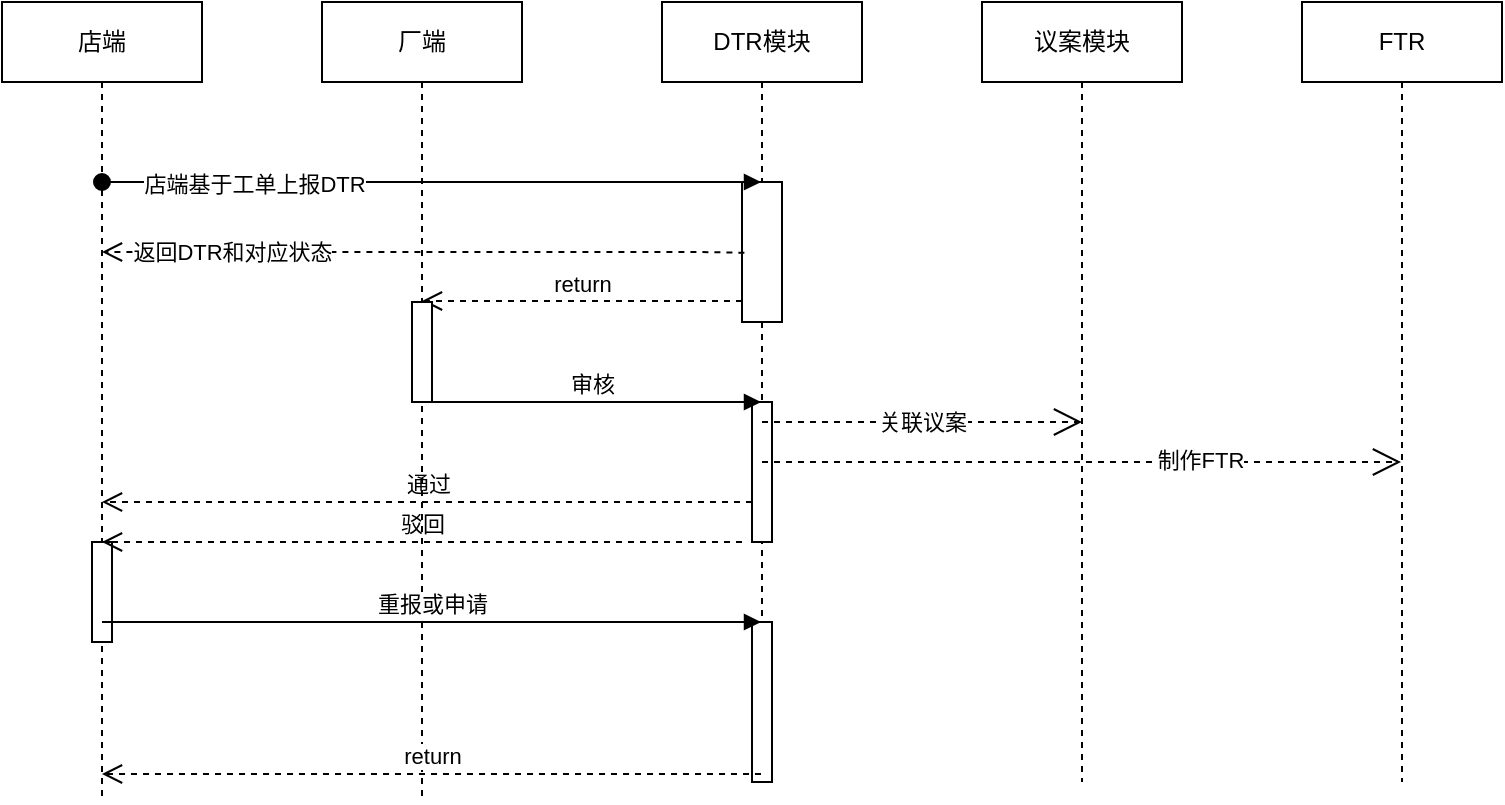 <mxfile version="16.0.0" type="github">
  <diagram id="UXoUPtAeHOVSdncbpQZQ" name="Page-1">
    <mxGraphModel dx="1038" dy="579" grid="1" gridSize="10" guides="1" tooltips="1" connect="1" arrows="1" fold="1" page="1" pageScale="1" pageWidth="827" pageHeight="1169" math="0" shadow="0">
      <root>
        <mxCell id="0" />
        <mxCell id="1" parent="0" />
        <mxCell id="PIPFyShP-Cy4KktQ9gSj-2" value="店端" style="shape=umlLifeline;perimeter=lifelinePerimeter;whiteSpace=wrap;html=1;container=1;collapsible=0;recursiveResize=0;outlineConnect=0;" vertex="1" parent="1">
          <mxGeometry x="110" y="580" width="100" height="400" as="geometry" />
        </mxCell>
        <mxCell id="PIPFyShP-Cy4KktQ9gSj-46" value="" style="html=1;points=[];perimeter=orthogonalPerimeter;" vertex="1" parent="PIPFyShP-Cy4KktQ9gSj-2">
          <mxGeometry x="45" y="270" width="10" height="50" as="geometry" />
        </mxCell>
        <mxCell id="PIPFyShP-Cy4KktQ9gSj-3" value="议案模块" style="shape=umlLifeline;perimeter=lifelinePerimeter;whiteSpace=wrap;html=1;container=1;collapsible=0;recursiveResize=0;outlineConnect=0;" vertex="1" parent="1">
          <mxGeometry x="600" y="580" width="100" height="390" as="geometry" />
        </mxCell>
        <mxCell id="PIPFyShP-Cy4KktQ9gSj-4" value="DTR模块" style="shape=umlLifeline;perimeter=lifelinePerimeter;whiteSpace=wrap;html=1;container=1;collapsible=0;recursiveResize=0;outlineConnect=0;" vertex="1" parent="1">
          <mxGeometry x="440" y="580" width="100" height="390" as="geometry" />
        </mxCell>
        <mxCell id="PIPFyShP-Cy4KktQ9gSj-7" value="" style="html=1;points=[];perimeter=orthogonalPerimeter;" vertex="1" parent="PIPFyShP-Cy4KktQ9gSj-4">
          <mxGeometry x="40" y="90" width="20" height="70" as="geometry" />
        </mxCell>
        <mxCell id="PIPFyShP-Cy4KktQ9gSj-25" value="" style="html=1;points=[];perimeter=orthogonalPerimeter;" vertex="1" parent="PIPFyShP-Cy4KktQ9gSj-4">
          <mxGeometry x="45" y="200" width="10" height="70" as="geometry" />
        </mxCell>
        <mxCell id="PIPFyShP-Cy4KktQ9gSj-42" value="通过" style="html=1;verticalAlign=bottom;endArrow=open;dashed=1;endSize=8;rounded=0;" edge="1" parent="PIPFyShP-Cy4KktQ9gSj-4" target="PIPFyShP-Cy4KktQ9gSj-2">
          <mxGeometry relative="1" as="geometry">
            <mxPoint x="45" y="250" as="sourcePoint" />
            <mxPoint x="-35" y="250" as="targetPoint" />
          </mxGeometry>
        </mxCell>
        <mxCell id="PIPFyShP-Cy4KktQ9gSj-44" value="驳回" style="html=1;verticalAlign=bottom;endArrow=open;dashed=1;endSize=8;rounded=0;" edge="1" parent="PIPFyShP-Cy4KktQ9gSj-4" target="PIPFyShP-Cy4KktQ9gSj-2">
          <mxGeometry relative="1" as="geometry">
            <mxPoint x="40" y="270" as="sourcePoint" />
            <mxPoint x="-40" y="270" as="targetPoint" />
          </mxGeometry>
        </mxCell>
        <mxCell id="PIPFyShP-Cy4KktQ9gSj-47" value="" style="html=1;points=[];perimeter=orthogonalPerimeter;" vertex="1" parent="PIPFyShP-Cy4KktQ9gSj-4">
          <mxGeometry x="45" y="310" width="10" height="80" as="geometry" />
        </mxCell>
        <mxCell id="PIPFyShP-Cy4KktQ9gSj-5" value="厂端" style="shape=umlLifeline;perimeter=lifelinePerimeter;whiteSpace=wrap;html=1;container=1;collapsible=0;recursiveResize=0;outlineConnect=0;" vertex="1" parent="1">
          <mxGeometry x="270" y="580" width="100" height="400" as="geometry" />
        </mxCell>
        <mxCell id="PIPFyShP-Cy4KktQ9gSj-22" value="return" style="html=1;verticalAlign=bottom;endArrow=open;dashed=1;endSize=8;rounded=0;exitX=0;exitY=0.85;exitDx=0;exitDy=0;exitPerimeter=0;" edge="1" parent="PIPFyShP-Cy4KktQ9gSj-5" source="PIPFyShP-Cy4KktQ9gSj-7">
          <mxGeometry relative="1" as="geometry">
            <mxPoint x="130" y="149.5" as="sourcePoint" />
            <mxPoint x="50" y="149.5" as="targetPoint" />
          </mxGeometry>
        </mxCell>
        <mxCell id="PIPFyShP-Cy4KktQ9gSj-23" value="" style="html=1;points=[];perimeter=orthogonalPerimeter;" vertex="1" parent="PIPFyShP-Cy4KktQ9gSj-5">
          <mxGeometry x="45" y="150" width="10" height="50" as="geometry" />
        </mxCell>
        <mxCell id="PIPFyShP-Cy4KktQ9gSj-6" value="FTR" style="shape=umlLifeline;perimeter=lifelinePerimeter;whiteSpace=wrap;html=1;container=1;collapsible=0;recursiveResize=0;outlineConnect=0;" vertex="1" parent="1">
          <mxGeometry x="760" y="580" width="100" height="390" as="geometry" />
        </mxCell>
        <mxCell id="PIPFyShP-Cy4KktQ9gSj-8" value="" style="html=1;verticalAlign=bottom;startArrow=oval;endArrow=block;startSize=8;rounded=0;" edge="1" target="PIPFyShP-Cy4KktQ9gSj-4" parent="1">
          <mxGeometry relative="1" as="geometry">
            <mxPoint x="160" y="670" as="sourcePoint" />
          </mxGeometry>
        </mxCell>
        <mxCell id="PIPFyShP-Cy4KktQ9gSj-10" value="店端基于工单上报DTR" style="edgeLabel;html=1;align=center;verticalAlign=middle;resizable=0;points=[];" vertex="1" connectable="0" parent="PIPFyShP-Cy4KktQ9gSj-8">
          <mxGeometry x="-0.54" y="-1" relative="1" as="geometry">
            <mxPoint as="offset" />
          </mxGeometry>
        </mxCell>
        <mxCell id="PIPFyShP-Cy4KktQ9gSj-14" value="" style="html=1;verticalAlign=bottom;endArrow=open;dashed=1;endSize=8;rounded=0;exitX=0.06;exitY=0.506;exitDx=0;exitDy=0;exitPerimeter=0;" edge="1" parent="1" source="PIPFyShP-Cy4KktQ9gSj-7" target="PIPFyShP-Cy4KktQ9gSj-2">
          <mxGeometry relative="1" as="geometry">
            <mxPoint x="480" y="710" as="sourcePoint" />
            <mxPoint x="400" y="710" as="targetPoint" />
            <Array as="points">
              <mxPoint x="460" y="705" />
              <mxPoint x="390" y="705" />
              <mxPoint x="310" y="705" />
            </Array>
          </mxGeometry>
        </mxCell>
        <mxCell id="PIPFyShP-Cy4KktQ9gSj-16" value="返回DTR和对应状态" style="edgeLabel;html=1;align=center;verticalAlign=middle;resizable=0;points=[];" vertex="1" connectable="0" parent="PIPFyShP-Cy4KktQ9gSj-14">
          <mxGeometry x="0.593" relative="1" as="geometry">
            <mxPoint as="offset" />
          </mxGeometry>
        </mxCell>
        <mxCell id="PIPFyShP-Cy4KktQ9gSj-24" value="审核" style="html=1;verticalAlign=bottom;endArrow=block;rounded=0;" edge="1" parent="1" target="PIPFyShP-Cy4KktQ9gSj-4">
          <mxGeometry width="80" relative="1" as="geometry">
            <mxPoint x="320" y="780" as="sourcePoint" />
            <mxPoint x="400" y="780" as="targetPoint" />
          </mxGeometry>
        </mxCell>
        <mxCell id="PIPFyShP-Cy4KktQ9gSj-34" value="关联议案" style="endArrow=open;endSize=12;dashed=1;html=1;rounded=0;" edge="1" parent="1">
          <mxGeometry width="160" relative="1" as="geometry">
            <mxPoint x="490" y="790" as="sourcePoint" />
            <mxPoint x="650" y="790" as="targetPoint" />
          </mxGeometry>
        </mxCell>
        <mxCell id="PIPFyShP-Cy4KktQ9gSj-39" value="" style="endArrow=open;endSize=12;dashed=1;html=1;rounded=0;" edge="1" parent="1" target="PIPFyShP-Cy4KktQ9gSj-6">
          <mxGeometry width="160" relative="1" as="geometry">
            <mxPoint x="490" y="810" as="sourcePoint" />
            <mxPoint x="650" y="810" as="targetPoint" />
            <Array as="points">
              <mxPoint x="580" y="810" />
            </Array>
          </mxGeometry>
        </mxCell>
        <mxCell id="PIPFyShP-Cy4KktQ9gSj-40" value="制作FTR" style="edgeLabel;html=1;align=center;verticalAlign=middle;resizable=0;points=[];" vertex="1" connectable="0" parent="PIPFyShP-Cy4KktQ9gSj-39">
          <mxGeometry x="0.372" y="1" relative="1" as="geometry">
            <mxPoint as="offset" />
          </mxGeometry>
        </mxCell>
        <mxCell id="PIPFyShP-Cy4KktQ9gSj-48" value="重报或申请" style="html=1;verticalAlign=bottom;endArrow=block;rounded=0;" edge="1" target="PIPFyShP-Cy4KktQ9gSj-4" parent="1">
          <mxGeometry relative="1" as="geometry">
            <mxPoint x="160" y="890" as="sourcePoint" />
          </mxGeometry>
        </mxCell>
        <mxCell id="PIPFyShP-Cy4KktQ9gSj-49" value="return" style="html=1;verticalAlign=bottom;endArrow=open;dashed=1;endSize=8;rounded=0;" edge="1" source="PIPFyShP-Cy4KktQ9gSj-4" parent="1">
          <mxGeometry relative="1" as="geometry">
            <mxPoint x="160" y="966" as="targetPoint" />
            <Array as="points">
              <mxPoint x="430" y="966" />
            </Array>
          </mxGeometry>
        </mxCell>
      </root>
    </mxGraphModel>
  </diagram>
</mxfile>
